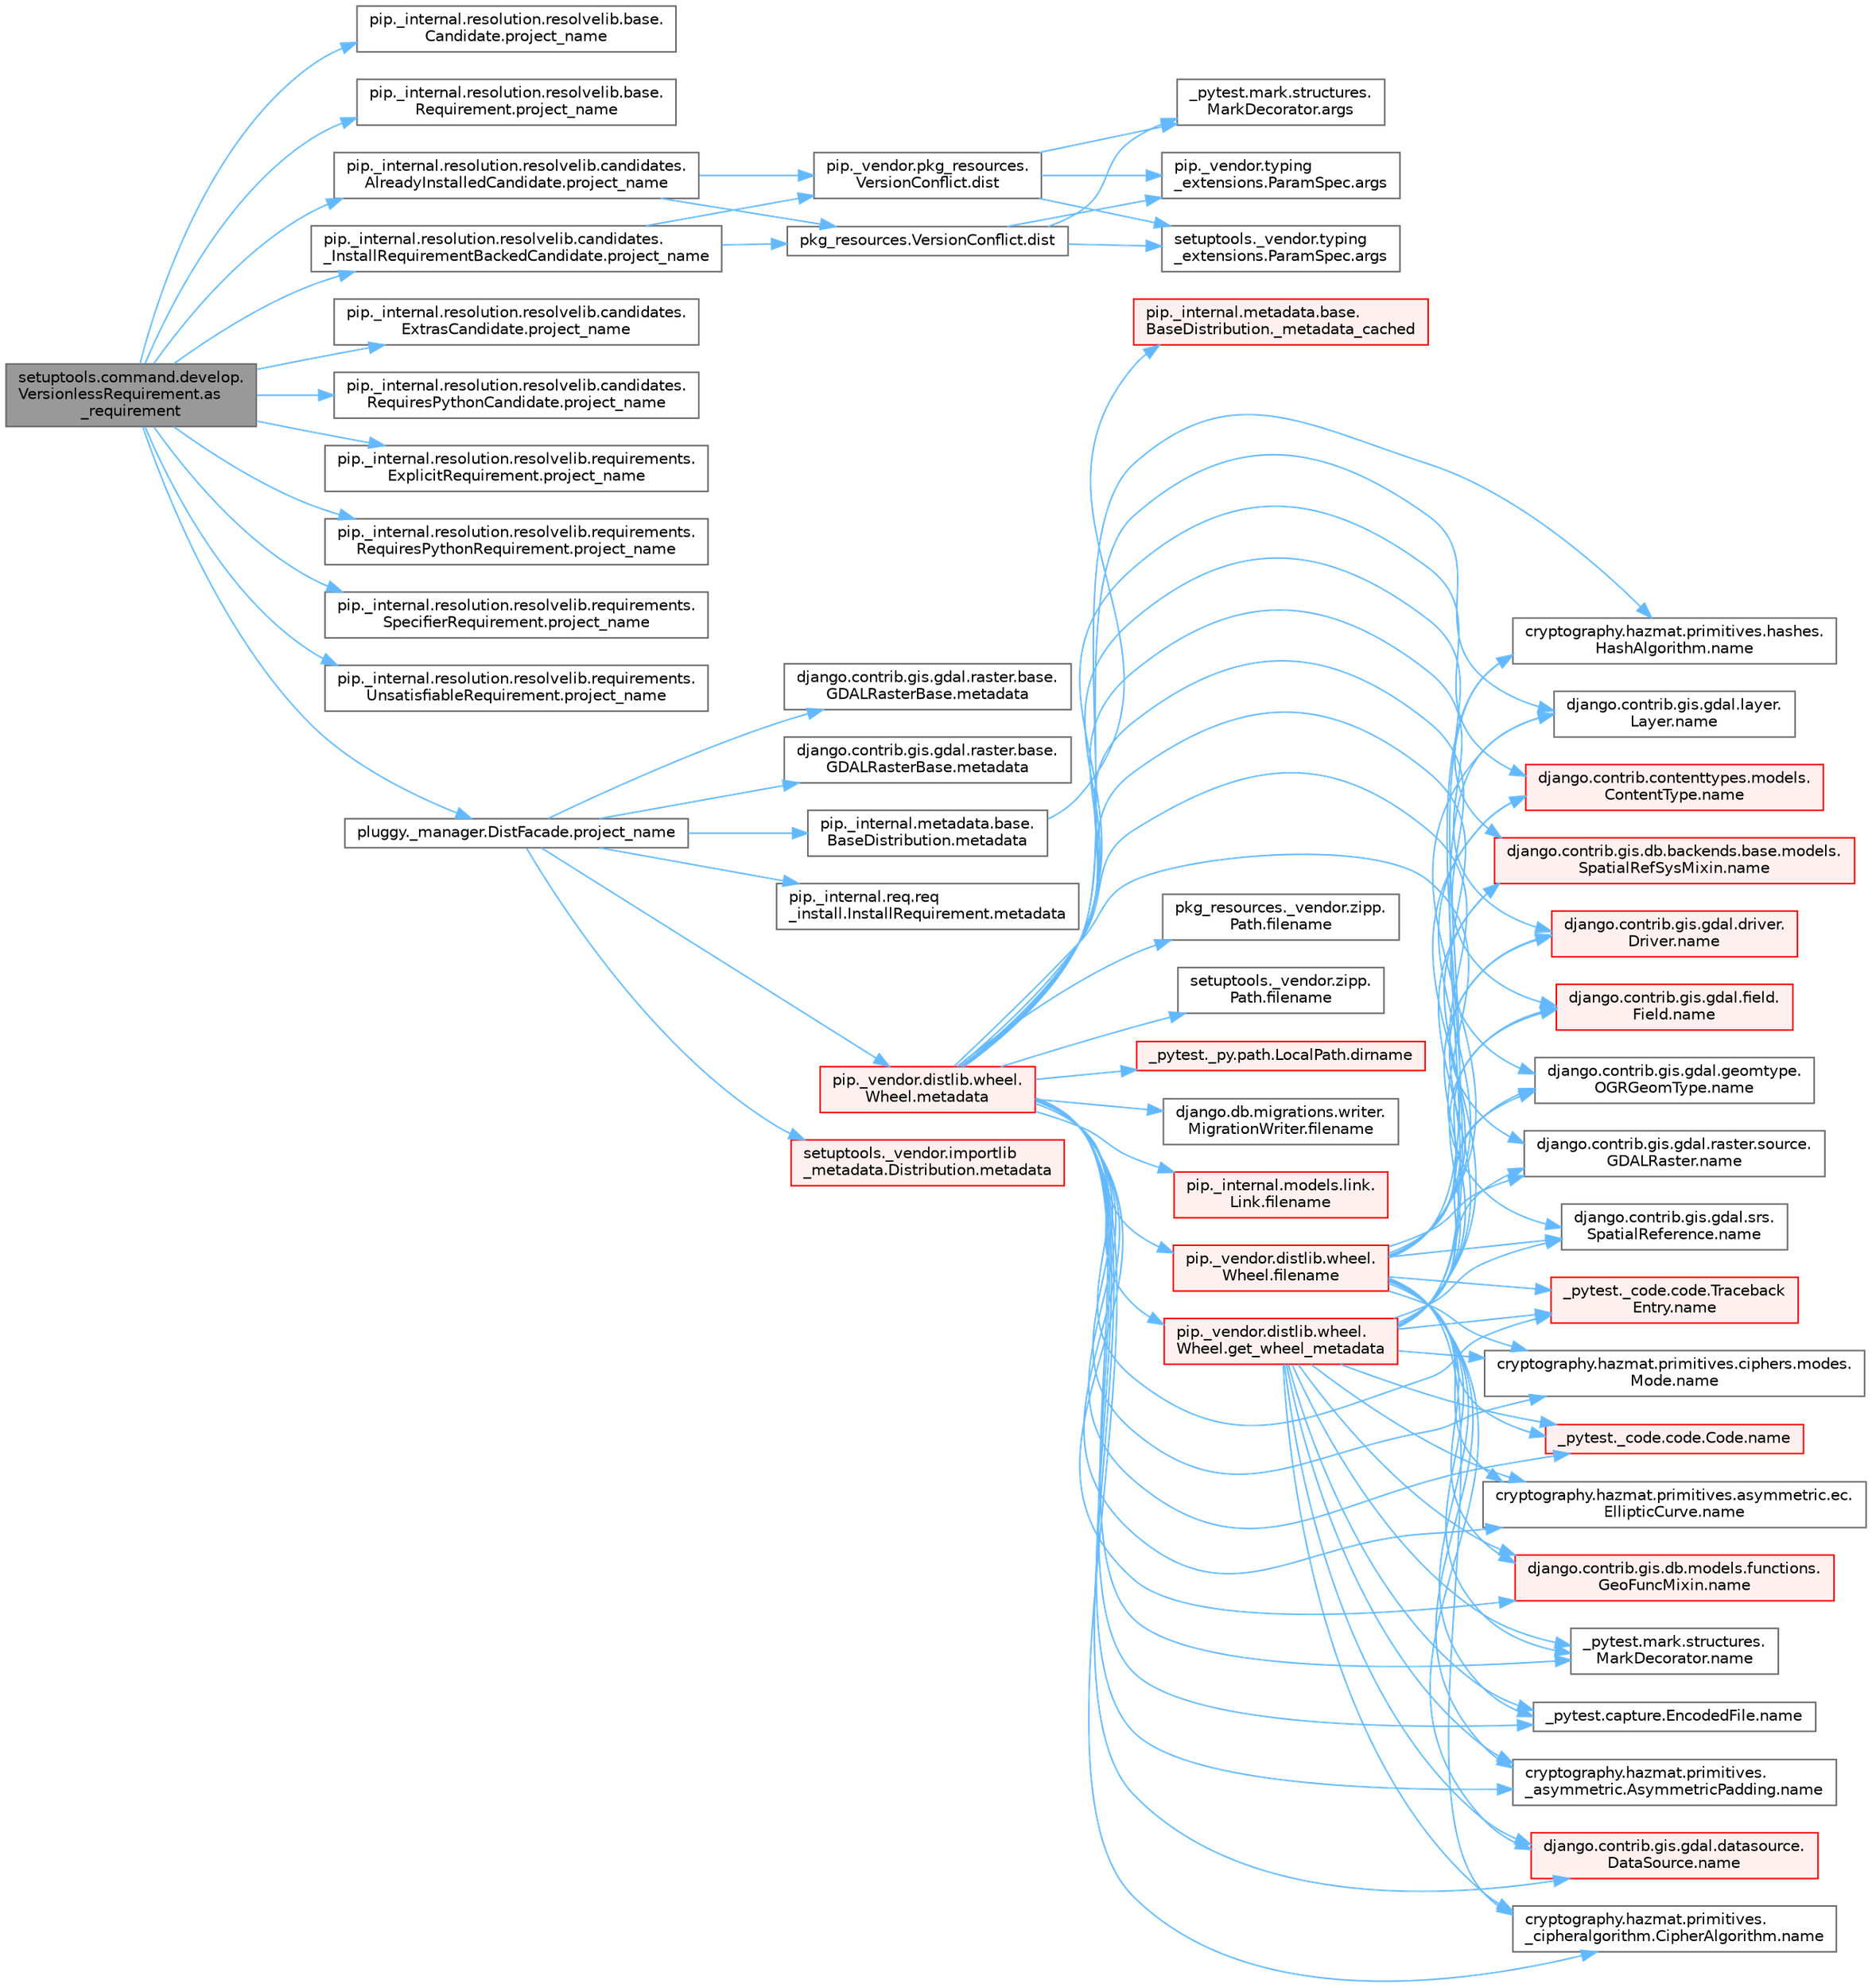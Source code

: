 digraph "setuptools.command.develop.VersionlessRequirement.as_requirement"
{
 // LATEX_PDF_SIZE
  bgcolor="transparent";
  edge [fontname=Helvetica,fontsize=10,labelfontname=Helvetica,labelfontsize=10];
  node [fontname=Helvetica,fontsize=10,shape=box,height=0.2,width=0.4];
  rankdir="LR";
  Node1 [id="Node000001",label="setuptools.command.develop.\lVersionlessRequirement.as\l_requirement",height=0.2,width=0.4,color="gray40", fillcolor="grey60", style="filled", fontcolor="black",tooltip=" "];
  Node1 -> Node2 [id="edge1_Node000001_Node000002",color="steelblue1",style="solid",tooltip=" "];
  Node2 [id="Node000002",label="pip._internal.resolution.resolvelib.base.\lCandidate.project_name",height=0.2,width=0.4,color="grey40", fillcolor="white", style="filled",URL="$classpip_1_1__internal_1_1resolution_1_1resolvelib_1_1base_1_1_candidate.html#aceefc46c594fc32f62a567eafa8ff507",tooltip=" "];
  Node1 -> Node3 [id="edge2_Node000001_Node000003",color="steelblue1",style="solid",tooltip=" "];
  Node3 [id="Node000003",label="pip._internal.resolution.resolvelib.base.\lRequirement.project_name",height=0.2,width=0.4,color="grey40", fillcolor="white", style="filled",URL="$classpip_1_1__internal_1_1resolution_1_1resolvelib_1_1base_1_1_requirement.html#a9e7ef67fedb014e089230eab20cd5e62",tooltip=" "];
  Node1 -> Node4 [id="edge3_Node000001_Node000004",color="steelblue1",style="solid",tooltip=" "];
  Node4 [id="Node000004",label="pip._internal.resolution.resolvelib.candidates.\l_InstallRequirementBackedCandidate.project_name",height=0.2,width=0.4,color="grey40", fillcolor="white", style="filled",URL="$classpip_1_1__internal_1_1resolution_1_1resolvelib_1_1candidates_1_1___install_requirement_backed_candidate.html#afb29636cf2105645e2e535afe69ee58b",tooltip=" "];
  Node4 -> Node5 [id="edge4_Node000004_Node000005",color="steelblue1",style="solid",tooltip=" "];
  Node5 [id="Node000005",label="pip._vendor.pkg_resources.\lVersionConflict.dist",height=0.2,width=0.4,color="grey40", fillcolor="white", style="filled",URL="$classpip_1_1__vendor_1_1pkg__resources_1_1_version_conflict.html#a7fa47ad16b5d2c05a357fb42fc4d595d",tooltip=" "];
  Node5 -> Node6 [id="edge5_Node000005_Node000006",color="steelblue1",style="solid",tooltip=" "];
  Node6 [id="Node000006",label="_pytest.mark.structures.\lMarkDecorator.args",height=0.2,width=0.4,color="grey40", fillcolor="white", style="filled",URL="$class__pytest_1_1mark_1_1structures_1_1_mark_decorator.html#ab4999c45eec5ddbd26d29a7b58faca6b",tooltip=" "];
  Node5 -> Node7 [id="edge6_Node000005_Node000007",color="steelblue1",style="solid",tooltip=" "];
  Node7 [id="Node000007",label="pip._vendor.typing\l_extensions.ParamSpec.args",height=0.2,width=0.4,color="grey40", fillcolor="white", style="filled",URL="$classpip_1_1__vendor_1_1typing__extensions_1_1_param_spec.html#af9c011d670deaf40c04ee9c1ae53259f",tooltip=" "];
  Node5 -> Node8 [id="edge7_Node000005_Node000008",color="steelblue1",style="solid",tooltip=" "];
  Node8 [id="Node000008",label="setuptools._vendor.typing\l_extensions.ParamSpec.args",height=0.2,width=0.4,color="grey40", fillcolor="white", style="filled",URL="$classsetuptools_1_1__vendor_1_1typing__extensions_1_1_param_spec.html#ad62e4977155f8ecf52e51dd5377d451c",tooltip=" "];
  Node4 -> Node9 [id="edge8_Node000004_Node000009",color="steelblue1",style="solid",tooltip=" "];
  Node9 [id="Node000009",label="pkg_resources.VersionConflict.dist",height=0.2,width=0.4,color="grey40", fillcolor="white", style="filled",URL="$classpkg__resources_1_1_version_conflict.html#adab9bd550162ac64afce604568730ae8",tooltip=" "];
  Node9 -> Node6 [id="edge9_Node000009_Node000006",color="steelblue1",style="solid",tooltip=" "];
  Node9 -> Node7 [id="edge10_Node000009_Node000007",color="steelblue1",style="solid",tooltip=" "];
  Node9 -> Node8 [id="edge11_Node000009_Node000008",color="steelblue1",style="solid",tooltip=" "];
  Node1 -> Node10 [id="edge12_Node000001_Node000010",color="steelblue1",style="solid",tooltip=" "];
  Node10 [id="Node000010",label="pip._internal.resolution.resolvelib.candidates.\lAlreadyInstalledCandidate.project_name",height=0.2,width=0.4,color="grey40", fillcolor="white", style="filled",URL="$classpip_1_1__internal_1_1resolution_1_1resolvelib_1_1candidates_1_1_already_installed_candidate.html#a7a8c464f07a539f78d39fa5283b6e785",tooltip=" "];
  Node10 -> Node5 [id="edge13_Node000010_Node000005",color="steelblue1",style="solid",tooltip=" "];
  Node10 -> Node9 [id="edge14_Node000010_Node000009",color="steelblue1",style="solid",tooltip=" "];
  Node1 -> Node11 [id="edge15_Node000001_Node000011",color="steelblue1",style="solid",tooltip=" "];
  Node11 [id="Node000011",label="pip._internal.resolution.resolvelib.candidates.\lExtrasCandidate.project_name",height=0.2,width=0.4,color="grey40", fillcolor="white", style="filled",URL="$classpip_1_1__internal_1_1resolution_1_1resolvelib_1_1candidates_1_1_extras_candidate.html#afd5cf51e5e0260ce36e402b61fdba92f",tooltip=" "];
  Node1 -> Node12 [id="edge16_Node000001_Node000012",color="steelblue1",style="solid",tooltip=" "];
  Node12 [id="Node000012",label="pip._internal.resolution.resolvelib.candidates.\lRequiresPythonCandidate.project_name",height=0.2,width=0.4,color="grey40", fillcolor="white", style="filled",URL="$classpip_1_1__internal_1_1resolution_1_1resolvelib_1_1candidates_1_1_requires_python_candidate.html#a3e210595f49465f9b592a12dcaf29a69",tooltip=" "];
  Node1 -> Node13 [id="edge17_Node000001_Node000013",color="steelblue1",style="solid",tooltip=" "];
  Node13 [id="Node000013",label="pip._internal.resolution.resolvelib.requirements.\lExplicitRequirement.project_name",height=0.2,width=0.4,color="grey40", fillcolor="white", style="filled",URL="$classpip_1_1__internal_1_1resolution_1_1resolvelib_1_1requirements_1_1_explicit_requirement.html#a295ba3ae7f6e43ae7f3addb1d50e70fd",tooltip=" "];
  Node1 -> Node14 [id="edge18_Node000001_Node000014",color="steelblue1",style="solid",tooltip=" "];
  Node14 [id="Node000014",label="pip._internal.resolution.resolvelib.requirements.\lRequiresPythonRequirement.project_name",height=0.2,width=0.4,color="grey40", fillcolor="white", style="filled",URL="$classpip_1_1__internal_1_1resolution_1_1resolvelib_1_1requirements_1_1_requires_python_requirement.html#af5ab8fd112f3ff86dd04c739a9565227",tooltip=" "];
  Node1 -> Node15 [id="edge19_Node000001_Node000015",color="steelblue1",style="solid",tooltip=" "];
  Node15 [id="Node000015",label="pip._internal.resolution.resolvelib.requirements.\lSpecifierRequirement.project_name",height=0.2,width=0.4,color="grey40", fillcolor="white", style="filled",URL="$classpip_1_1__internal_1_1resolution_1_1resolvelib_1_1requirements_1_1_specifier_requirement.html#a1610069dd17d6255c0dea8a1d2e6763f",tooltip=" "];
  Node1 -> Node16 [id="edge20_Node000001_Node000016",color="steelblue1",style="solid",tooltip=" "];
  Node16 [id="Node000016",label="pip._internal.resolution.resolvelib.requirements.\lUnsatisfiableRequirement.project_name",height=0.2,width=0.4,color="grey40", fillcolor="white", style="filled",URL="$classpip_1_1__internal_1_1resolution_1_1resolvelib_1_1requirements_1_1_unsatisfiable_requirement.html#a9d0359f486d02c7db78c02de65707837",tooltip=" "];
  Node1 -> Node17 [id="edge21_Node000001_Node000017",color="steelblue1",style="solid",tooltip=" "];
  Node17 [id="Node000017",label="pluggy._manager.DistFacade.project_name",height=0.2,width=0.4,color="grey40", fillcolor="white", style="filled",URL="$classpluggy_1_1__manager_1_1_dist_facade.html#a0c6a7601612999d7e2f7045dc9b31993",tooltip=" "];
  Node17 -> Node18 [id="edge22_Node000017_Node000018",color="steelblue1",style="solid",tooltip=" "];
  Node18 [id="Node000018",label="django.contrib.gis.gdal.raster.base.\lGDALRasterBase.metadata",height=0.2,width=0.4,color="grey40", fillcolor="white", style="filled",URL="$classdjango_1_1contrib_1_1gis_1_1gdal_1_1raster_1_1base_1_1_g_d_a_l_raster_base.html#ac656a9816397d9b605bdbc6175fde717",tooltip=" "];
  Node17 -> Node19 [id="edge23_Node000017_Node000019",color="steelblue1",style="solid",tooltip=" "];
  Node19 [id="Node000019",label="django.contrib.gis.gdal.raster.base.\lGDALRasterBase.metadata",height=0.2,width=0.4,color="grey40", fillcolor="white", style="filled",URL="$classdjango_1_1contrib_1_1gis_1_1gdal_1_1raster_1_1base_1_1_g_d_a_l_raster_base.html#ac68a22e3a52d43707936b339b8af62ad",tooltip=" "];
  Node17 -> Node20 [id="edge24_Node000017_Node000020",color="steelblue1",style="solid",tooltip=" "];
  Node20 [id="Node000020",label="pip._internal.metadata.base.\lBaseDistribution.metadata",height=0.2,width=0.4,color="grey40", fillcolor="white", style="filled",URL="$classpip_1_1__internal_1_1metadata_1_1base_1_1_base_distribution.html#a665b55bcebd861e5959f53a7d2f1350f",tooltip=" "];
  Node20 -> Node21 [id="edge25_Node000020_Node000021",color="steelblue1",style="solid",tooltip=" "];
  Node21 [id="Node000021",label="pip._internal.metadata.base.\lBaseDistribution._metadata_cached",height=0.2,width=0.4,color="red", fillcolor="#FFF0F0", style="filled",URL="$classpip_1_1__internal_1_1metadata_1_1base_1_1_base_distribution.html#a12683b16870a097bbe854e4ee3364f7f",tooltip=" "];
  Node17 -> Node566 [id="edge26_Node000017_Node000566",color="steelblue1",style="solid",tooltip=" "];
  Node566 [id="Node000566",label="pip._internal.req.req\l_install.InstallRequirement.metadata",height=0.2,width=0.4,color="grey40", fillcolor="white", style="filled",URL="$classpip_1_1__internal_1_1req_1_1req__install_1_1_install_requirement.html#a212fdd382933af2966e6a94c2db91bca",tooltip=" "];
  Node17 -> Node567 [id="edge27_Node000017_Node000567",color="steelblue1",style="solid",tooltip=" "];
  Node567 [id="Node000567",label="pip._vendor.distlib.wheel.\lWheel.metadata",height=0.2,width=0.4,color="red", fillcolor="#FFF0F0", style="filled",URL="$classpip_1_1__vendor_1_1distlib_1_1wheel_1_1_wheel.html#a9e567ddb3165e2b2bdb2c358774b32a6",tooltip=" "];
  Node567 -> Node568 [id="edge28_Node000567_Node000568",color="steelblue1",style="solid",tooltip=" "];
  Node568 [id="Node000568",label="_pytest._py.path.LocalPath.dirname",height=0.2,width=0.4,color="red", fillcolor="#FFF0F0", style="filled",URL="$class__pytest_1_1__py_1_1path_1_1_local_path.html#aa1920ee3bb71bfb594e849010c5971ac",tooltip=" "];
  Node567 -> Node569 [id="edge29_Node000567_Node000569",color="steelblue1",style="solid",tooltip=" "];
  Node569 [id="Node000569",label="django.db.migrations.writer.\lMigrationWriter.filename",height=0.2,width=0.4,color="grey40", fillcolor="white", style="filled",URL="$classdjango_1_1db_1_1migrations_1_1writer_1_1_migration_writer.html#ae24480c1739a3664d744483f682558f6",tooltip=" "];
  Node567 -> Node570 [id="edge30_Node000567_Node000570",color="steelblue1",style="solid",tooltip=" "];
  Node570 [id="Node000570",label="pip._internal.models.link.\lLink.filename",height=0.2,width=0.4,color="red", fillcolor="#FFF0F0", style="filled",URL="$classpip_1_1__internal_1_1models_1_1link_1_1_link.html#a5fb02f5a5a42909c89a18745b74cf998",tooltip=" "];
  Node567 -> Node992 [id="edge31_Node000567_Node000992",color="steelblue1",style="solid",tooltip=" "];
  Node992 [id="Node000992",label="pip._vendor.distlib.wheel.\lWheel.filename",height=0.2,width=0.4,color="red", fillcolor="#FFF0F0", style="filled",URL="$classpip_1_1__vendor_1_1distlib_1_1wheel_1_1_wheel.html#a396687a6caff7584126f2dec111900fd",tooltip=" "];
  Node992 -> Node357 [id="edge32_Node000992_Node000357",color="steelblue1",style="solid",tooltip=" "];
  Node357 [id="Node000357",label="_pytest._code.code.Code.name",height=0.2,width=0.4,color="red", fillcolor="#FFF0F0", style="filled",URL="$class__pytest_1_1__code_1_1code_1_1_code.html#a1f3cbc53ca6df4a1bab12183694b6e78",tooltip=" "];
  Node992 -> Node358 [id="edge33_Node000992_Node000358",color="steelblue1",style="solid",tooltip=" "];
  Node358 [id="Node000358",label="_pytest._code.code.Traceback\lEntry.name",height=0.2,width=0.4,color="red", fillcolor="#FFF0F0", style="filled",URL="$class__pytest_1_1__code_1_1code_1_1_traceback_entry.html#a106b95c0753f41669fbfb8ee4c11ad3d",tooltip=" "];
  Node992 -> Node359 [id="edge34_Node000992_Node000359",color="steelblue1",style="solid",tooltip=" "];
  Node359 [id="Node000359",label="_pytest.capture.EncodedFile.name",height=0.2,width=0.4,color="grey40", fillcolor="white", style="filled",URL="$class__pytest_1_1capture_1_1_encoded_file.html#a738c73b5de21c7261d9e51f71e4f0397",tooltip=" "];
  Node992 -> Node360 [id="edge35_Node000992_Node000360",color="steelblue1",style="solid",tooltip=" "];
  Node360 [id="Node000360",label="_pytest.mark.structures.\lMarkDecorator.name",height=0.2,width=0.4,color="grey40", fillcolor="white", style="filled",URL="$class__pytest_1_1mark_1_1structures_1_1_mark_decorator.html#ae8f66760cda125450e0e3bd38689c72f",tooltip=" "];
  Node992 -> Node361 [id="edge36_Node000992_Node000361",color="steelblue1",style="solid",tooltip=" "];
  Node361 [id="Node000361",label="cryptography.hazmat.primitives.\l_asymmetric.AsymmetricPadding.name",height=0.2,width=0.4,color="grey40", fillcolor="white", style="filled",URL="$classcryptography_1_1hazmat_1_1primitives_1_1__asymmetric_1_1_asymmetric_padding.html#a8f72e8284cb336861a873ed5ce0e39b5",tooltip=" "];
  Node992 -> Node362 [id="edge37_Node000992_Node000362",color="steelblue1",style="solid",tooltip=" "];
  Node362 [id="Node000362",label="cryptography.hazmat.primitives.\l_cipheralgorithm.CipherAlgorithm.name",height=0.2,width=0.4,color="grey40", fillcolor="white", style="filled",URL="$classcryptography_1_1hazmat_1_1primitives_1_1__cipheralgorithm_1_1_cipher_algorithm.html#a50567a5c3388450ab7aa883ab34a1ac7",tooltip=" "];
  Node992 -> Node363 [id="edge38_Node000992_Node000363",color="steelblue1",style="solid",tooltip=" "];
  Node363 [id="Node000363",label="cryptography.hazmat.primitives.asymmetric.ec.\lEllipticCurve.name",height=0.2,width=0.4,color="grey40", fillcolor="white", style="filled",URL="$classcryptography_1_1hazmat_1_1primitives_1_1asymmetric_1_1ec_1_1_elliptic_curve.html#a2775c4e945309a6c7ea33dace1698a60",tooltip=" "];
  Node992 -> Node364 [id="edge39_Node000992_Node000364",color="steelblue1",style="solid",tooltip=" "];
  Node364 [id="Node000364",label="cryptography.hazmat.primitives.ciphers.modes.\lMode.name",height=0.2,width=0.4,color="grey40", fillcolor="white", style="filled",URL="$classcryptography_1_1hazmat_1_1primitives_1_1ciphers_1_1modes_1_1_mode.html#a99d93fd1370a2abbb5bb5cffbd5ff0f7",tooltip=" "];
  Node992 -> Node365 [id="edge40_Node000992_Node000365",color="steelblue1",style="solid",tooltip=" "];
  Node365 [id="Node000365",label="cryptography.hazmat.primitives.hashes.\lHashAlgorithm.name",height=0.2,width=0.4,color="grey40", fillcolor="white", style="filled",URL="$classcryptography_1_1hazmat_1_1primitives_1_1hashes_1_1_hash_algorithm.html#a42c7e1582d9b46a015774af9e5cbbb0b",tooltip=" "];
  Node992 -> Node366 [id="edge41_Node000992_Node000366",color="steelblue1",style="solid",tooltip=" "];
  Node366 [id="Node000366",label="django.contrib.contenttypes.models.\lContentType.name",height=0.2,width=0.4,color="red", fillcolor="#FFF0F0", style="filled",URL="$classdjango_1_1contrib_1_1contenttypes_1_1models_1_1_content_type.html#a305b62f56597bb2e4823dcf5e6ccdcf8",tooltip=" "];
  Node992 -> Node368 [id="edge42_Node000992_Node000368",color="steelblue1",style="solid",tooltip=" "];
  Node368 [id="Node000368",label="django.contrib.gis.db.backends.base.models.\lSpatialRefSysMixin.name",height=0.2,width=0.4,color="red", fillcolor="#FFF0F0", style="filled",URL="$classdjango_1_1contrib_1_1gis_1_1db_1_1backends_1_1base_1_1models_1_1_spatial_ref_sys_mixin.html#a56fe36e786b49160249395f453dd1cab",tooltip=" "];
  Node992 -> Node369 [id="edge43_Node000992_Node000369",color="steelblue1",style="solid",tooltip=" "];
  Node369 [id="Node000369",label="django.contrib.gis.db.models.functions.\lGeoFuncMixin.name",height=0.2,width=0.4,color="red", fillcolor="#FFF0F0", style="filled",URL="$classdjango_1_1contrib_1_1gis_1_1db_1_1models_1_1functions_1_1_geo_func_mixin.html#adeeb6b2c9db337396468712e919af622",tooltip=" "];
  Node992 -> Node370 [id="edge44_Node000992_Node000370",color="steelblue1",style="solid",tooltip=" "];
  Node370 [id="Node000370",label="django.contrib.gis.gdal.datasource.\lDataSource.name",height=0.2,width=0.4,color="red", fillcolor="#FFF0F0", style="filled",URL="$classdjango_1_1contrib_1_1gis_1_1gdal_1_1datasource_1_1_data_source.html#aaa98728c7ef6f4d96c689550e8af3ed5",tooltip=" "];
  Node992 -> Node371 [id="edge45_Node000992_Node000371",color="steelblue1",style="solid",tooltip=" "];
  Node371 [id="Node000371",label="django.contrib.gis.gdal.driver.\lDriver.name",height=0.2,width=0.4,color="red", fillcolor="#FFF0F0", style="filled",URL="$classdjango_1_1contrib_1_1gis_1_1gdal_1_1driver_1_1_driver.html#aaa5d4d1b9fd762839db84d1e56e36b7f",tooltip=" "];
  Node992 -> Node372 [id="edge46_Node000992_Node000372",color="steelblue1",style="solid",tooltip=" "];
  Node372 [id="Node000372",label="django.contrib.gis.gdal.field.\lField.name",height=0.2,width=0.4,color="red", fillcolor="#FFF0F0", style="filled",URL="$classdjango_1_1contrib_1_1gis_1_1gdal_1_1field_1_1_field.html#a28a3b0af5006d5abf34d5b1497011368",tooltip=" "];
  Node992 -> Node373 [id="edge47_Node000992_Node000373",color="steelblue1",style="solid",tooltip=" "];
  Node373 [id="Node000373",label="django.contrib.gis.gdal.geomtype.\lOGRGeomType.name",height=0.2,width=0.4,color="grey40", fillcolor="white", style="filled",URL="$classdjango_1_1contrib_1_1gis_1_1gdal_1_1geomtype_1_1_o_g_r_geom_type.html#a719b3100682ab8df79fd8a2484163b8e",tooltip=" "];
  Node992 -> Node374 [id="edge48_Node000992_Node000374",color="steelblue1",style="solid",tooltip=" "];
  Node374 [id="Node000374",label="django.contrib.gis.gdal.layer.\lLayer.name",height=0.2,width=0.4,color="grey40", fillcolor="white", style="filled",URL="$classdjango_1_1contrib_1_1gis_1_1gdal_1_1layer_1_1_layer.html#a53791d8e2fe8b1ca86b426a625e7d66c",tooltip=" "];
  Node992 -> Node375 [id="edge49_Node000992_Node000375",color="steelblue1",style="solid",tooltip=" "];
  Node375 [id="Node000375",label="django.contrib.gis.gdal.raster.source.\lGDALRaster.name",height=0.2,width=0.4,color="grey40", fillcolor="white", style="filled",URL="$classdjango_1_1contrib_1_1gis_1_1gdal_1_1raster_1_1source_1_1_g_d_a_l_raster.html#a6cca2a8eca0ab4ff2e89f0f0cce590d1",tooltip=" "];
  Node992 -> Node376 [id="edge50_Node000992_Node000376",color="steelblue1",style="solid",tooltip=" "];
  Node376 [id="Node000376",label="django.contrib.gis.gdal.srs.\lSpatialReference.name",height=0.2,width=0.4,color="grey40", fillcolor="white", style="filled",URL="$classdjango_1_1contrib_1_1gis_1_1gdal_1_1srs_1_1_spatial_reference.html#ac2c9d37b41ae1a91ca63a7046590d603",tooltip=" "];
  Node567 -> Node998 [id="edge51_Node000567_Node000998",color="steelblue1",style="solid",tooltip=" "];
  Node998 [id="Node000998",label="pkg_resources._vendor.zipp.\lPath.filename",height=0.2,width=0.4,color="grey40", fillcolor="white", style="filled",URL="$classpkg__resources_1_1__vendor_1_1zipp_1_1_path.html#a364eea0ac8419e712d546d032dd6cd86",tooltip=" "];
  Node567 -> Node999 [id="edge52_Node000567_Node000999",color="steelblue1",style="solid",tooltip=" "];
  Node999 [id="Node000999",label="setuptools._vendor.zipp.\lPath.filename",height=0.2,width=0.4,color="grey40", fillcolor="white", style="filled",URL="$classsetuptools_1_1__vendor_1_1zipp_1_1_path.html#a79fd7191e6fedef64bfc8367ffb48472",tooltip=" "];
  Node567 -> Node2950 [id="edge53_Node000567_Node002950",color="steelblue1",style="solid",tooltip=" "];
  Node2950 [id="Node002950",label="pip._vendor.distlib.wheel.\lWheel.get_wheel_metadata",height=0.2,width=0.4,color="red", fillcolor="#FFF0F0", style="filled",URL="$classpip_1_1__vendor_1_1distlib_1_1wheel_1_1_wheel.html#a66d906d4f1bf156d6c61f9265f2d34f2",tooltip=" "];
  Node2950 -> Node357 [id="edge54_Node002950_Node000357",color="steelblue1",style="solid",tooltip=" "];
  Node2950 -> Node358 [id="edge55_Node002950_Node000358",color="steelblue1",style="solid",tooltip=" "];
  Node2950 -> Node359 [id="edge56_Node002950_Node000359",color="steelblue1",style="solid",tooltip=" "];
  Node2950 -> Node360 [id="edge57_Node002950_Node000360",color="steelblue1",style="solid",tooltip=" "];
  Node2950 -> Node361 [id="edge58_Node002950_Node000361",color="steelblue1",style="solid",tooltip=" "];
  Node2950 -> Node362 [id="edge59_Node002950_Node000362",color="steelblue1",style="solid",tooltip=" "];
  Node2950 -> Node363 [id="edge60_Node002950_Node000363",color="steelblue1",style="solid",tooltip=" "];
  Node2950 -> Node364 [id="edge61_Node002950_Node000364",color="steelblue1",style="solid",tooltip=" "];
  Node2950 -> Node365 [id="edge62_Node002950_Node000365",color="steelblue1",style="solid",tooltip=" "];
  Node2950 -> Node366 [id="edge63_Node002950_Node000366",color="steelblue1",style="solid",tooltip=" "];
  Node2950 -> Node368 [id="edge64_Node002950_Node000368",color="steelblue1",style="solid",tooltip=" "];
  Node2950 -> Node369 [id="edge65_Node002950_Node000369",color="steelblue1",style="solid",tooltip=" "];
  Node2950 -> Node370 [id="edge66_Node002950_Node000370",color="steelblue1",style="solid",tooltip=" "];
  Node2950 -> Node371 [id="edge67_Node002950_Node000371",color="steelblue1",style="solid",tooltip=" "];
  Node2950 -> Node372 [id="edge68_Node002950_Node000372",color="steelblue1",style="solid",tooltip=" "];
  Node2950 -> Node373 [id="edge69_Node002950_Node000373",color="steelblue1",style="solid",tooltip=" "];
  Node2950 -> Node374 [id="edge70_Node002950_Node000374",color="steelblue1",style="solid",tooltip=" "];
  Node2950 -> Node375 [id="edge71_Node002950_Node000375",color="steelblue1",style="solid",tooltip=" "];
  Node2950 -> Node376 [id="edge72_Node002950_Node000376",color="steelblue1",style="solid",tooltip=" "];
  Node567 -> Node357 [id="edge73_Node000567_Node000357",color="steelblue1",style="solid",tooltip=" "];
  Node567 -> Node358 [id="edge74_Node000567_Node000358",color="steelblue1",style="solid",tooltip=" "];
  Node567 -> Node359 [id="edge75_Node000567_Node000359",color="steelblue1",style="solid",tooltip=" "];
  Node567 -> Node360 [id="edge76_Node000567_Node000360",color="steelblue1",style="solid",tooltip=" "];
  Node567 -> Node361 [id="edge77_Node000567_Node000361",color="steelblue1",style="solid",tooltip=" "];
  Node567 -> Node362 [id="edge78_Node000567_Node000362",color="steelblue1",style="solid",tooltip=" "];
  Node567 -> Node363 [id="edge79_Node000567_Node000363",color="steelblue1",style="solid",tooltip=" "];
  Node567 -> Node364 [id="edge80_Node000567_Node000364",color="steelblue1",style="solid",tooltip=" "];
  Node567 -> Node365 [id="edge81_Node000567_Node000365",color="steelblue1",style="solid",tooltip=" "];
  Node567 -> Node366 [id="edge82_Node000567_Node000366",color="steelblue1",style="solid",tooltip=" "];
  Node567 -> Node368 [id="edge83_Node000567_Node000368",color="steelblue1",style="solid",tooltip=" "];
  Node567 -> Node369 [id="edge84_Node000567_Node000369",color="steelblue1",style="solid",tooltip=" "];
  Node567 -> Node370 [id="edge85_Node000567_Node000370",color="steelblue1",style="solid",tooltip=" "];
  Node567 -> Node371 [id="edge86_Node000567_Node000371",color="steelblue1",style="solid",tooltip=" "];
  Node567 -> Node372 [id="edge87_Node000567_Node000372",color="steelblue1",style="solid",tooltip=" "];
  Node567 -> Node373 [id="edge88_Node000567_Node000373",color="steelblue1",style="solid",tooltip=" "];
  Node567 -> Node374 [id="edge89_Node000567_Node000374",color="steelblue1",style="solid",tooltip=" "];
  Node567 -> Node375 [id="edge90_Node000567_Node000375",color="steelblue1",style="solid",tooltip=" "];
  Node567 -> Node376 [id="edge91_Node000567_Node000376",color="steelblue1",style="solid",tooltip=" "];
  Node17 -> Node785 [id="edge92_Node000017_Node000785",color="steelblue1",style="solid",tooltip=" "];
  Node785 [id="Node000785",label="setuptools._vendor.importlib\l_metadata.Distribution.metadata",height=0.2,width=0.4,color="red", fillcolor="#FFF0F0", style="filled",URL="$classsetuptools_1_1__vendor_1_1importlib__metadata_1_1_distribution.html#afe56c9fb55cf594cb94d0ebe52c32fad",tooltip=" "];
}
